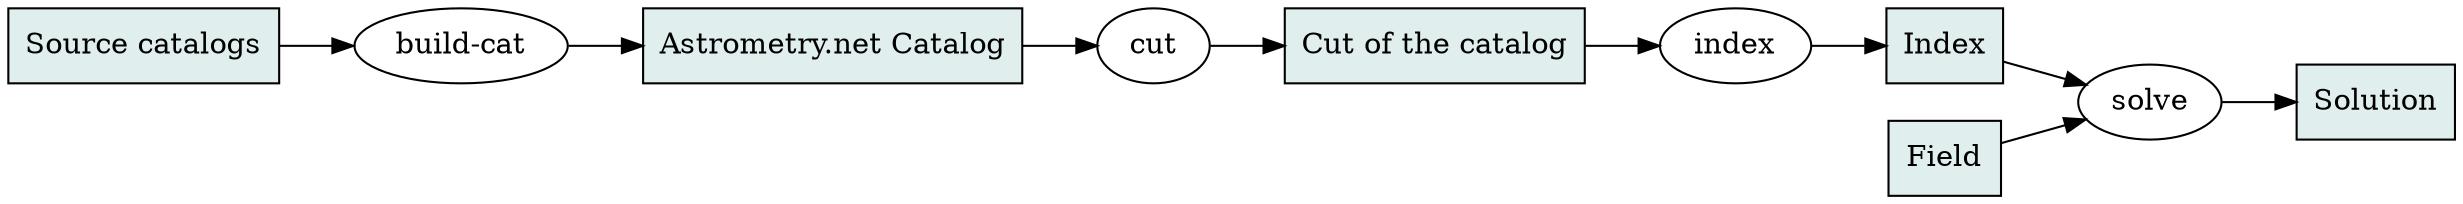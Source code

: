 graph P {
	graph [ rankdir = LR ];
	node [ shape=box ];
	edge [ dir=forward ];
	node [ style=filled, fillcolor=azure2 ];
	sourcecat [ label="Source catalogs" ];
	ancat  [ label="Astrometry.net Catalog" ];
	cut1   [ label="Cut of the catalog" ];
	index1 [ label="Index" ];
	soln   [ label="Solution" ];
	field  [ label="Field" ];

	node [ style="" ];
	node [ shape=ellipse ];

	build_cat [ label="build-cat" ];

	sourcecat -- build_cat -- ancat -- cut -- cut1 -- index -- index1 -- solve -- soln
	field -- solve
}

//  dot -Tps2 -o userdoc-fig-pipeline.eps userdoc-fig-pipeline.dot
//  epstopng userdoc-fig-pipeline.eps
//  epstopdf userdoc-fig-pipeline.eps
